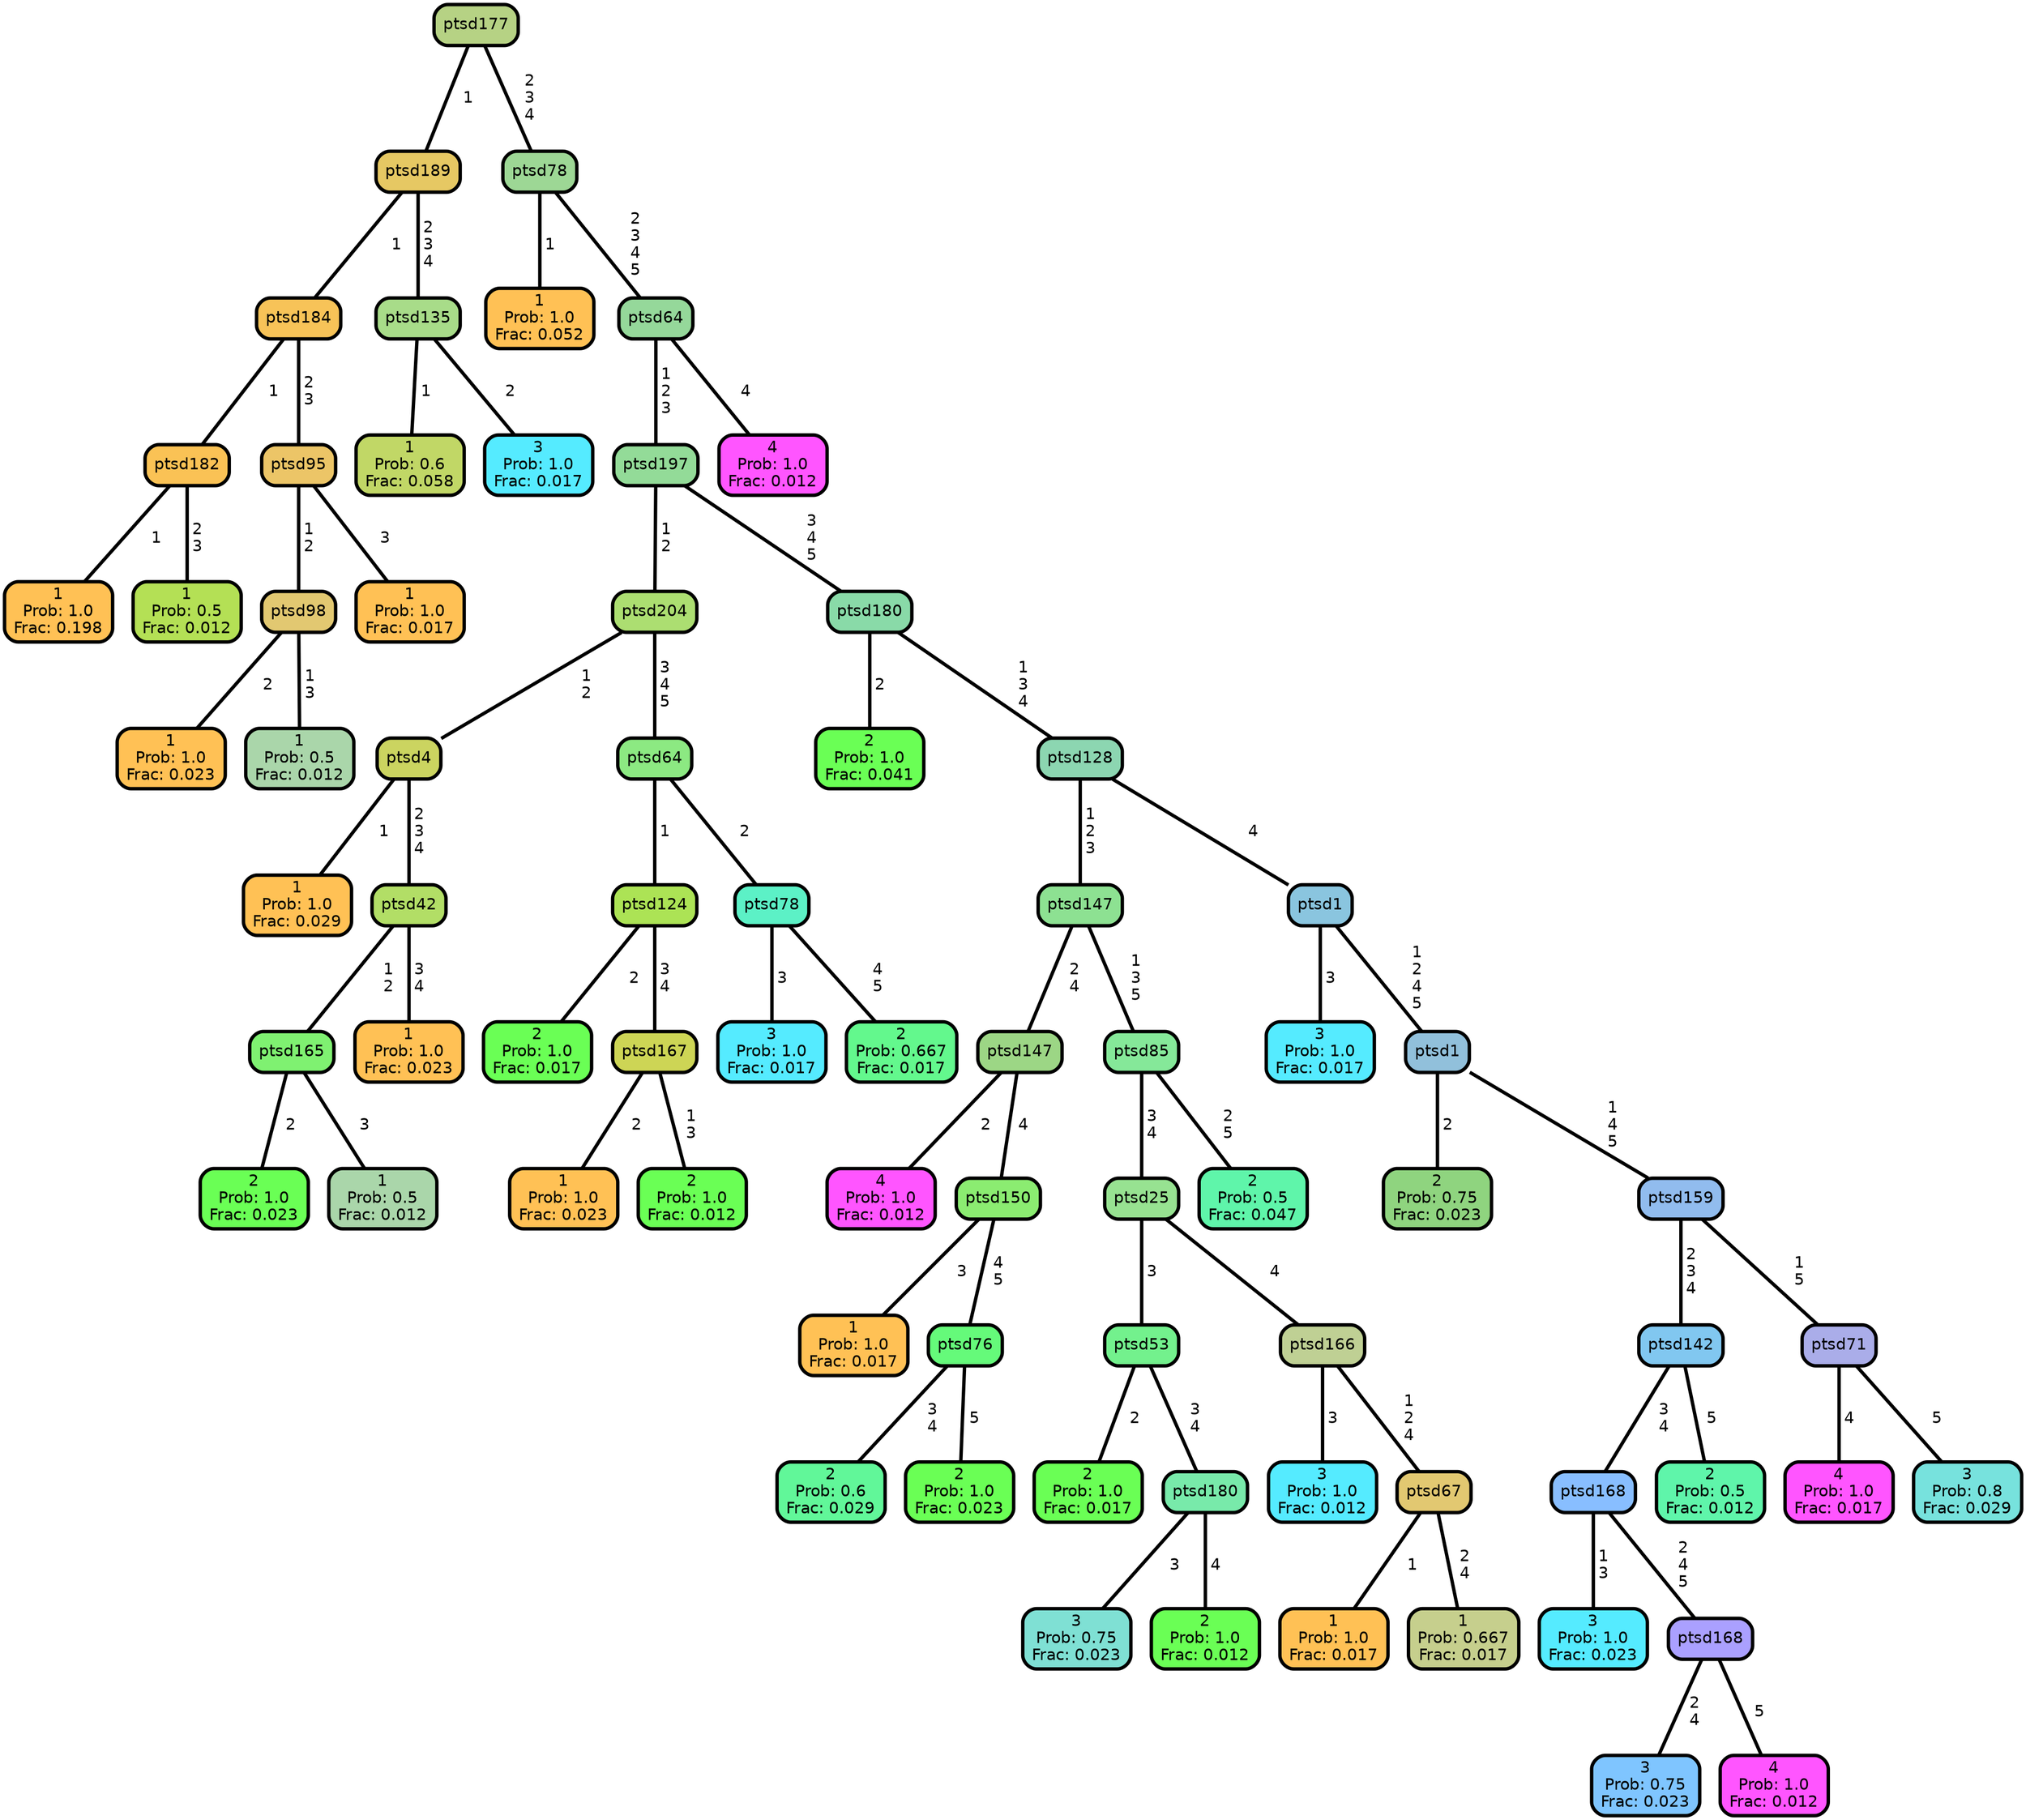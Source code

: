 graph Tree {
node [shape=box, style="filled, rounded",color="black",penwidth="3",fontcolor="black",                 fontname=helvetica] ;
graph [ranksep="0 equally", splines=straight,                 bgcolor=transparent, dpi=200] ;
edge [fontname=helvetica, color=black] ;
0 [label="1
Prob: 1.0
Frac: 0.198", fillcolor="#ffc155"] ;
1 [label="ptsd182", fillcolor="#fac255"] ;
2 [label="1
Prob: 0.5
Frac: 0.012", fillcolor="#b4e055"] ;
3 [label="ptsd184", fillcolor="#f7c358"] ;
4 [label="1
Prob: 1.0
Frac: 0.023", fillcolor="#ffc155"] ;
5 [label="ptsd98", fillcolor="#e2c871"] ;
6 [label="1
Prob: 0.5
Frac: 0.012", fillcolor="#aad6aa"] ;
7 [label="ptsd95", fillcolor="#ecc567"] ;
8 [label="1
Prob: 1.0
Frac: 0.017", fillcolor="#ffc155"] ;
9 [label="ptsd189", fillcolor="#e6c863"] ;
10 [label="1
Prob: 0.6
Frac: 0.058", fillcolor="#c1d766"] ;
11 [label="ptsd135", fillcolor="#a8dc89"] ;
12 [label="3
Prob: 1.0
Frac: 0.017", fillcolor="#55ebff"] ;
13 [label="ptsd177", fillcolor="#b6d284"] ;
14 [label="1
Prob: 1.0
Frac: 0.052", fillcolor="#ffc155"] ;
15 [label="ptsd78", fillcolor="#9dd795"] ;
16 [label="1
Prob: 1.0
Frac: 0.029", fillcolor="#ffc155"] ;
17 [label="ptsd4", fillcolor="#cbd460"] ;
18 [label="2
Prob: 1.0
Frac: 0.023", fillcolor="#6aff55"] ;
19 [label="ptsd165", fillcolor="#7ff171"] ;
20 [label="1
Prob: 0.5
Frac: 0.012", fillcolor="#aad6aa"] ;
21 [label="ptsd42", fillcolor="#b2de66"] ;
22 [label="1
Prob: 1.0
Frac: 0.023", fillcolor="#ffc155"] ;
23 [label="ptsd204", fillcolor="#acde71"] ;
24 [label="2
Prob: 1.0
Frac: 0.017", fillcolor="#6aff55"] ;
25 [label="ptsd124", fillcolor="#ace355"] ;
26 [label="1
Prob: 1.0
Frac: 0.023", fillcolor="#ffc155"] ;
27 [label="ptsd167", fillcolor="#cdd555"] ;
28 [label="2
Prob: 1.0
Frac: 0.012", fillcolor="#6aff55"] ;
29 [label="ptsd64", fillcolor="#8ce982"] ;
30 [label="3
Prob: 1.0
Frac: 0.017", fillcolor="#55ebff"] ;
31 [label="ptsd78", fillcolor="#5cf1c6"] ;
32 [label="2
Prob: 0.667
Frac: 0.017", fillcolor="#63f88d"] ;
33 [label="ptsd197", fillcolor="#93db98"] ;
34 [label="2
Prob: 1.0
Frac: 0.041", fillcolor="#6aff55"] ;
35 [label="ptsd180", fillcolor="#89daa8"] ;
36 [label="4
Prob: 1.0
Frac: 0.012", fillcolor="#ff55ff"] ;
37 [label="ptsd147", fillcolor="#9cd685"] ;
38 [label="1
Prob: 1.0
Frac: 0.017", fillcolor="#ffc155"] ;
39 [label="ptsd150", fillcolor="#8bec71"] ;
40 [label="2
Prob: 0.6
Frac: 0.029", fillcolor="#61f799"] ;
41 [label="ptsd76", fillcolor="#65fa7a"] ;
42 [label="2
Prob: 1.0
Frac: 0.023", fillcolor="#6aff55"] ;
43 [label="ptsd147", fillcolor="#8de192"] ;
44 [label="2
Prob: 1.0
Frac: 0.017", fillcolor="#6aff55"] ;
45 [label="ptsd53", fillcolor="#73f18d"] ;
46 [label="3
Prob: 0.75
Frac: 0.023", fillcolor="#7fe0d4"] ;
47 [label="ptsd180", fillcolor="#78eaaa"] ;
48 [label="2
Prob: 1.0
Frac: 0.012", fillcolor="#6aff55"] ;
49 [label="ptsd25", fillcolor="#97e291"] ;
50 [label="3
Prob: 1.0
Frac: 0.012", fillcolor="#55ebff"] ;
51 [label="ptsd166", fillcolor="#bfd094"] ;
52 [label="1
Prob: 1.0
Frac: 0.017", fillcolor="#ffc155"] ;
53 [label="ptsd67", fillcolor="#e2c871"] ;
54 [label="1
Prob: 0.667
Frac: 0.017", fillcolor="#c6cf8d"] ;
55 [label="ptsd85", fillcolor="#85e899"] ;
56 [label="2
Prob: 0.5
Frac: 0.047", fillcolor="#5ff5aa"] ;
57 [label="ptsd128", fillcolor="#8cd6b1"] ;
58 [label="3
Prob: 1.0
Frac: 0.017", fillcolor="#55ebff"] ;
59 [label="ptsd1", fillcolor="#8ac5df"] ;
60 [label="2
Prob: 0.75
Frac: 0.023", fillcolor="#8fd47f"] ;
61 [label="ptsd1", fillcolor="#91c0db"] ;
62 [label="3
Prob: 1.0
Frac: 0.023", fillcolor="#55ebff"] ;
63 [label="ptsd168", fillcolor="#88beff"] ;
64 [label="3
Prob: 0.75
Frac: 0.023", fillcolor="#7fc5ff"] ;
65 [label="ptsd168", fillcolor="#aaa0ff"] ;
66 [label="4
Prob: 1.0
Frac: 0.012", fillcolor="#ff55ff"] ;
67 [label="ptsd142", fillcolor="#81c7f0"] ;
68 [label="2
Prob: 0.5
Frac: 0.012", fillcolor="#5ff5aa"] ;
69 [label="ptsd159", fillcolor="#91bcee"] ;
70 [label="4
Prob: 1.0
Frac: 0.017", fillcolor="#ff55ff"] ;
71 [label="ptsd71", fillcolor="#aaade9"] ;
72 [label="3
Prob: 0.8
Frac: 0.029", fillcolor="#77e2dd"] ;
73 [label="ptsd64", fillcolor="#95d89a"] ;
74 [label="4
Prob: 1.0
Frac: 0.012", fillcolor="#ff55ff"] ;
1 -- 0 [label=" 1",penwidth=3] ;
1 -- 2 [label=" 2\n 3",penwidth=3] ;
3 -- 1 [label=" 1",penwidth=3] ;
3 -- 7 [label=" 2\n 3",penwidth=3] ;
5 -- 4 [label=" 2",penwidth=3] ;
5 -- 6 [label=" 1\n 3",penwidth=3] ;
7 -- 5 [label=" 1\n 2",penwidth=3] ;
7 -- 8 [label=" 3",penwidth=3] ;
9 -- 3 [label=" 1",penwidth=3] ;
9 -- 11 [label=" 2\n 3\n 4",penwidth=3] ;
11 -- 10 [label=" 1",penwidth=3] ;
11 -- 12 [label=" 2",penwidth=3] ;
13 -- 9 [label=" 1",penwidth=3] ;
13 -- 15 [label=" 2\n 3\n 4",penwidth=3] ;
15 -- 14 [label=" 1",penwidth=3] ;
15 -- 73 [label=" 2\n 3\n 4\n 5",penwidth=3] ;
17 -- 16 [label=" 1",penwidth=3] ;
17 -- 21 [label=" 2\n 3\n 4",penwidth=3] ;
19 -- 18 [label=" 2",penwidth=3] ;
19 -- 20 [label=" 3",penwidth=3] ;
21 -- 19 [label=" 1\n 2",penwidth=3] ;
21 -- 22 [label=" 3\n 4",penwidth=3] ;
23 -- 17 [label=" 1\n 2",penwidth=3] ;
23 -- 29 [label=" 3\n 4\n 5",penwidth=3] ;
25 -- 24 [label=" 2",penwidth=3] ;
25 -- 27 [label=" 3\n 4",penwidth=3] ;
27 -- 26 [label=" 2",penwidth=3] ;
27 -- 28 [label=" 1\n 3",penwidth=3] ;
29 -- 25 [label=" 1",penwidth=3] ;
29 -- 31 [label=" 2",penwidth=3] ;
31 -- 30 [label=" 3",penwidth=3] ;
31 -- 32 [label=" 4\n 5",penwidth=3] ;
33 -- 23 [label=" 1\n 2",penwidth=3] ;
33 -- 35 [label=" 3\n 4\n 5",penwidth=3] ;
35 -- 34 [label=" 2",penwidth=3] ;
35 -- 57 [label=" 1\n 3\n 4",penwidth=3] ;
37 -- 36 [label=" 2",penwidth=3] ;
37 -- 39 [label=" 4",penwidth=3] ;
39 -- 38 [label=" 3",penwidth=3] ;
39 -- 41 [label=" 4\n 5",penwidth=3] ;
41 -- 40 [label=" 3\n 4",penwidth=3] ;
41 -- 42 [label=" 5",penwidth=3] ;
43 -- 37 [label=" 2\n 4",penwidth=3] ;
43 -- 55 [label=" 1\n 3\n 5",penwidth=3] ;
45 -- 44 [label=" 2",penwidth=3] ;
45 -- 47 [label=" 3\n 4",penwidth=3] ;
47 -- 46 [label=" 3",penwidth=3] ;
47 -- 48 [label=" 4",penwidth=3] ;
49 -- 45 [label=" 3",penwidth=3] ;
49 -- 51 [label=" 4",penwidth=3] ;
51 -- 50 [label=" 3",penwidth=3] ;
51 -- 53 [label=" 1\n 2\n 4",penwidth=3] ;
53 -- 52 [label=" 1",penwidth=3] ;
53 -- 54 [label=" 2\n 4",penwidth=3] ;
55 -- 49 [label=" 3\n 4",penwidth=3] ;
55 -- 56 [label=" 2\n 5",penwidth=3] ;
57 -- 43 [label=" 1\n 2\n 3",penwidth=3] ;
57 -- 59 [label=" 4",penwidth=3] ;
59 -- 58 [label=" 3",penwidth=3] ;
59 -- 61 [label=" 1\n 2\n 4\n 5",penwidth=3] ;
61 -- 60 [label=" 2",penwidth=3] ;
61 -- 69 [label=" 1\n 4\n 5",penwidth=3] ;
63 -- 62 [label=" 1\n 3",penwidth=3] ;
63 -- 65 [label=" 2\n 4\n 5",penwidth=3] ;
65 -- 64 [label=" 2\n 4",penwidth=3] ;
65 -- 66 [label=" 5",penwidth=3] ;
67 -- 63 [label=" 3\n 4",penwidth=3] ;
67 -- 68 [label=" 5",penwidth=3] ;
69 -- 67 [label=" 2\n 3\n 4",penwidth=3] ;
69 -- 71 [label=" 1\n 5",penwidth=3] ;
71 -- 70 [label=" 4",penwidth=3] ;
71 -- 72 [label=" 5",penwidth=3] ;
73 -- 33 [label=" 1\n 2\n 3",penwidth=3] ;
73 -- 74 [label=" 4",penwidth=3] ;
{rank = same;}}